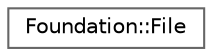 digraph "Gráfico de jerarquía de clases"
{
 // LATEX_PDF_SIZE
  bgcolor="transparent";
  edge [fontname=Helvetica,fontsize=10,labelfontname=Helvetica,labelfontsize=10];
  node [fontname=Helvetica,fontsize=10,shape=box,height=0.2,width=0.4];
  rankdir="LR";
  Node0 [id="Node000000",label="Foundation::File",height=0.2,width=0.4,color="grey40", fillcolor="white", style="filled",URL="$class_foundation_1_1_file.html",tooltip=" "];
}
